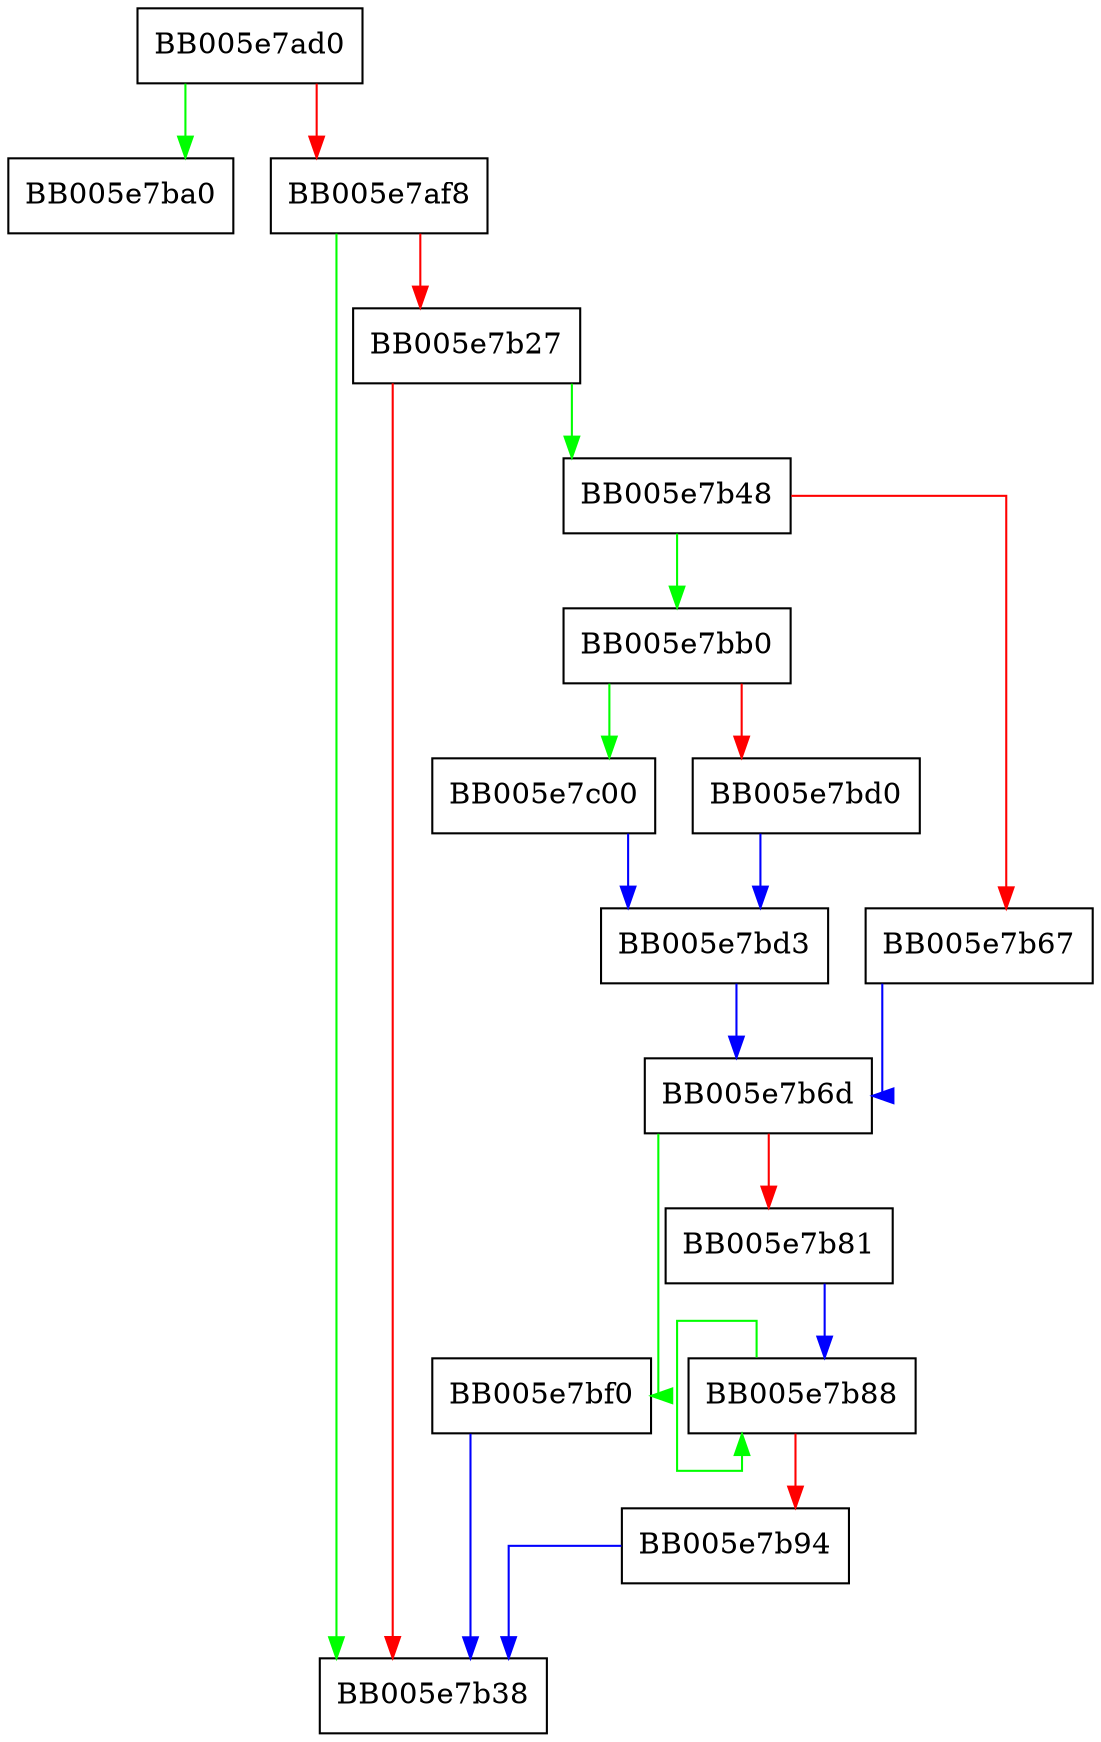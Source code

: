 digraph OPENSSL_LH_delete {
  node [shape="box"];
  graph [splines=ortho];
  BB005e7ad0 -> BB005e7ba0 [color="green"];
  BB005e7ad0 -> BB005e7af8 [color="red"];
  BB005e7af8 -> BB005e7b38 [color="green"];
  BB005e7af8 -> BB005e7b27 [color="red"];
  BB005e7b27 -> BB005e7b48 [color="green"];
  BB005e7b27 -> BB005e7b38 [color="red"];
  BB005e7b48 -> BB005e7bb0 [color="green"];
  BB005e7b48 -> BB005e7b67 [color="red"];
  BB005e7b67 -> BB005e7b6d [color="blue"];
  BB005e7b6d -> BB005e7bf0 [color="green"];
  BB005e7b6d -> BB005e7b81 [color="red"];
  BB005e7b81 -> BB005e7b88 [color="blue"];
  BB005e7b88 -> BB005e7b88 [color="green"];
  BB005e7b88 -> BB005e7b94 [color="red"];
  BB005e7b94 -> BB005e7b38 [color="blue"];
  BB005e7bb0 -> BB005e7c00 [color="green"];
  BB005e7bb0 -> BB005e7bd0 [color="red"];
  BB005e7bd0 -> BB005e7bd3 [color="blue"];
  BB005e7bd3 -> BB005e7b6d [color="blue"];
  BB005e7bf0 -> BB005e7b38 [color="blue"];
  BB005e7c00 -> BB005e7bd3 [color="blue"];
}